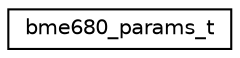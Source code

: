 digraph "Graphical Class Hierarchy"
{
 // LATEX_PDF_SIZE
  edge [fontname="Helvetica",fontsize="10",labelfontname="Helvetica",labelfontsize="10"];
  node [fontname="Helvetica",fontsize="10",shape=record];
  rankdir="LR";
  Node0 [label="bme680_params_t",height=0.2,width=0.4,color="black", fillcolor="white", style="filled",URL="$structbme680__params__t.html",tooltip="BME680 device initialization parameters."];
}
